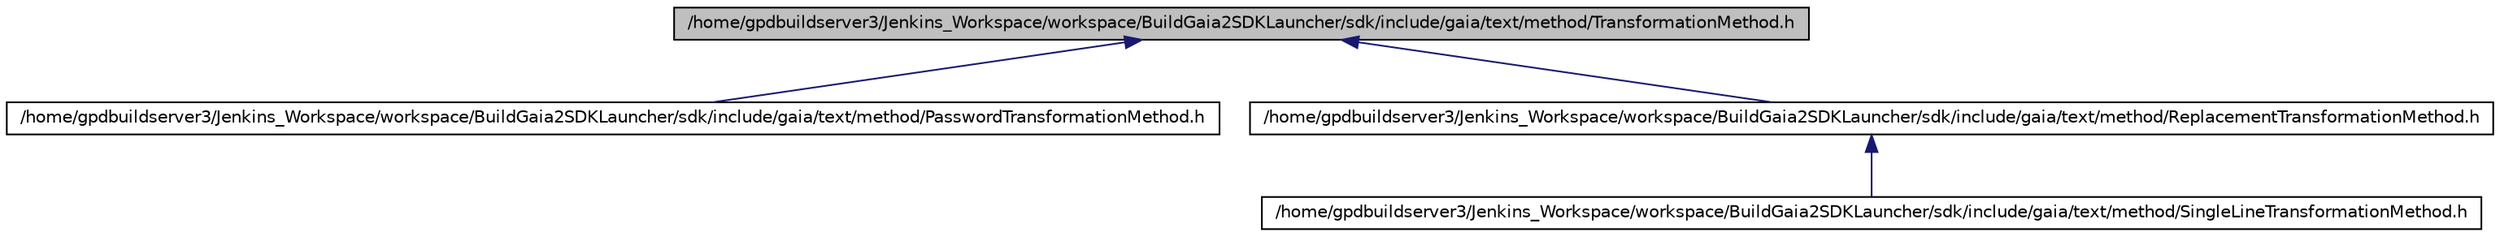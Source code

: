 digraph G
{
  edge [fontname="Helvetica",fontsize="10",labelfontname="Helvetica",labelfontsize="10"];
  node [fontname="Helvetica",fontsize="10",shape=record];
  Node1 [label="/home/gpdbuildserver3/Jenkins_Workspace/workspace/BuildGaia2SDKLauncher/sdk/include/gaia/text/method/TransformationMethod.h",height=0.2,width=0.4,color="black", fillcolor="grey75", style="filled" fontcolor="black"];
  Node1 -> Node2 [dir=back,color="midnightblue",fontsize="10",style="solid",fontname="Helvetica"];
  Node2 [label="/home/gpdbuildserver3/Jenkins_Workspace/workspace/BuildGaia2SDKLauncher/sdk/include/gaia/text/method/PasswordTransformationMethod.h",height=0.2,width=0.4,color="black", fillcolor="white", style="filled",URL="$d0/dd3/_password_transformation_method_8h.html"];
  Node1 -> Node3 [dir=back,color="midnightblue",fontsize="10",style="solid",fontname="Helvetica"];
  Node3 [label="/home/gpdbuildserver3/Jenkins_Workspace/workspace/BuildGaia2SDKLauncher/sdk/include/gaia/text/method/ReplacementTransformationMethod.h",height=0.2,width=0.4,color="black", fillcolor="white", style="filled",URL="$dd/d89/_replacement_transformation_method_8h.html"];
  Node3 -> Node4 [dir=back,color="midnightblue",fontsize="10",style="solid",fontname="Helvetica"];
  Node4 [label="/home/gpdbuildserver3/Jenkins_Workspace/workspace/BuildGaia2SDKLauncher/sdk/include/gaia/text/method/SingleLineTransformationMethod.h",height=0.2,width=0.4,color="black", fillcolor="white", style="filled",URL="$d3/d9f/_single_line_transformation_method_8h.html"];
}
